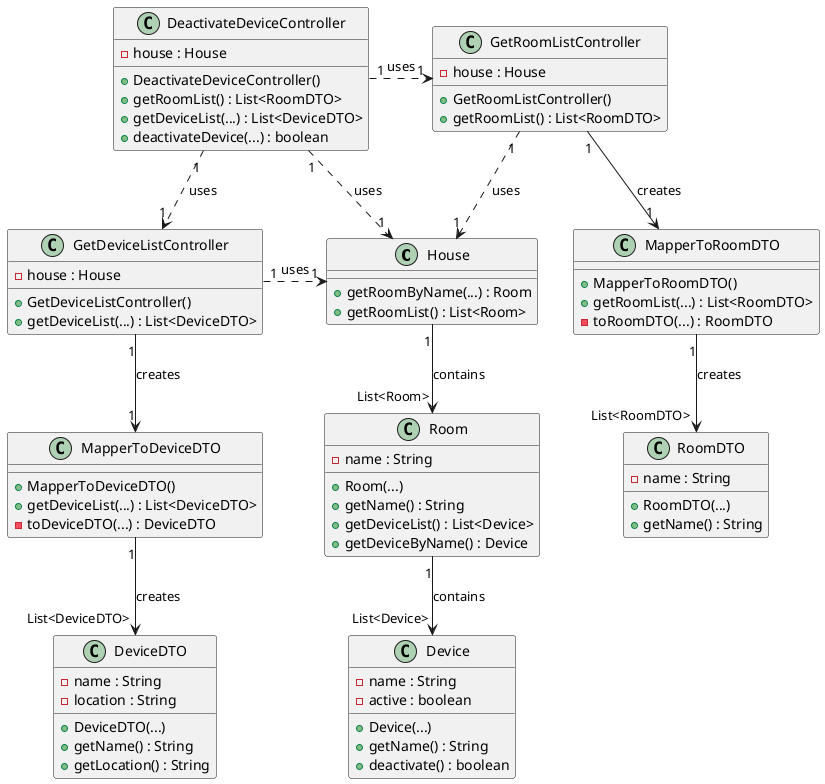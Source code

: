 @startuml

class House {

  + getRoomByName(...) : Room
  + getRoomList() : List<Room>
}

class Room {
  - name : String
  
  + Room(...)
  + getName() : String
  + getDeviceList() : List<Device>
  + getDeviceByName() : Device
}

class Device {
  - name : String
  - active : boolean
  
  + Device(...)
  + getName() : String
  + deactivate() : boolean
}

class DeviceDTO { 
  - name : String
  - location : String
  
  + DeviceDTO(...)
  + getName() : String
  + getLocation() : String
}

class RoomDTO {
    - name : String
  
    + RoomDTO(...)
    + getName() : String
}

class DeactivateDeviceController {
    - house : House

    + DeactivateDeviceController()
    + getRoomList() : List<RoomDTO>
    + getDeviceList(...) : List<DeviceDTO>
    + deactivateDevice(...) : boolean
}

class GetRoomListController {
    - house : House

    + GetRoomListController()
    + getRoomList() : List<RoomDTO>
}

class GetDeviceListController {
    - house : House

    + GetDeviceListController()
    + getDeviceList(...) : List<DeviceDTO>
}

class MapperToRoomDTO {

    + MapperToRoomDTO()
    + getRoomList(...) : List<RoomDTO>
    - toRoomDTO(...) : RoomDTO
}

class MapperToDeviceDTO {

  + MapperToDeviceDTO()
  + getDeviceList(...) : List<DeviceDTO>
  - toDeviceDTO(...) : DeviceDTO
}

DeactivateDeviceController "1" .> "1" GetRoomListController : uses
GetRoomListController "1" --> "1" MapperToRoomDTO : creates
MapperToRoomDTO "1" --> "List<RoomDTO>" RoomDTO : creates
GetRoomListController "1" .> "1" House : uses

DeactivateDeviceController "1".> "1" House : uses
House "1" --> "List<Room>" Room : contains
Room "1" --> "List<Device>" Device : contains

DeactivateDeviceController "1" -.> "1" GetDeviceListController : uses
GetDeviceListController "1" --> "1" MapperToDeviceDTO : creates
MapperToDeviceDTO "1" --> "List<DeviceDTO>" DeviceDTO : creates
GetDeviceListController "1" .> "1" House : uses

@enduml